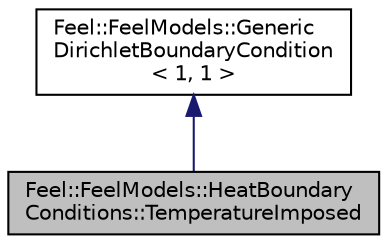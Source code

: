 digraph "Feel::FeelModels::HeatBoundaryConditions::TemperatureImposed"
{
 // LATEX_PDF_SIZE
  edge [fontname="Helvetica",fontsize="10",labelfontname="Helvetica",labelfontsize="10"];
  node [fontname="Helvetica",fontsize="10",shape=record];
  Node1 [label="Feel::FeelModels::HeatBoundary\lConditions::TemperatureImposed",height=0.2,width=0.4,color="black", fillcolor="grey75", style="filled", fontcolor="black",tooltip=" "];
  Node2 -> Node1 [dir="back",color="midnightblue",fontsize="10",style="solid",fontname="Helvetica"];
  Node2 [label="Feel::FeelModels::Generic\lDirichletBoundaryCondition\l\< 1, 1 \>",height=0.2,width=0.4,color="black", fillcolor="white", style="filled",URL="$classFeel_1_1FeelModels_1_1GenericDirichletBoundaryCondition.html",tooltip=" "];
}
